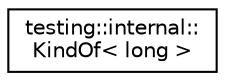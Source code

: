 digraph "类继承关系图"
{
  edge [fontname="Helvetica",fontsize="10",labelfontname="Helvetica",labelfontsize="10"];
  node [fontname="Helvetica",fontsize="10",shape=record];
  rankdir="LR";
  Node0 [label="testing::internal::\lKindOf\< long \>",height=0.2,width=0.4,color="black", fillcolor="white", style="filled",URL="$structtesting_1_1internal_1_1_kind_of_3_01long_01_4.html"];
}
